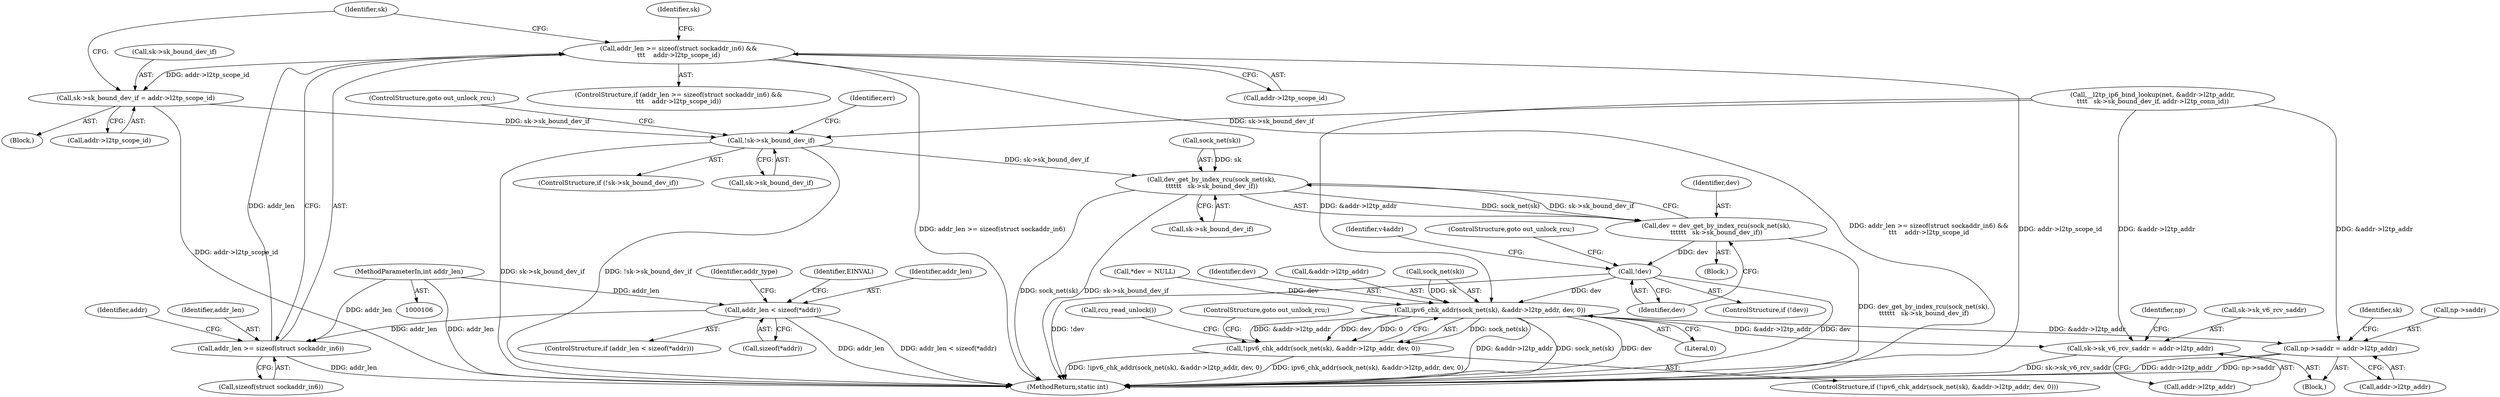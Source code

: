 digraph "0_linux_32c231164b762dddefa13af5a0101032c70b50ef_0@API" {
"1000236" [label="(Call,addr_len >= sizeof(struct sockaddr_in6) &&\n\t\t\t    addr->l2tp_scope_id)"];
"1000237" [label="(Call,addr_len >= sizeof(struct sockaddr_in6))"];
"1000148" [label="(Call,addr_len < sizeof(*addr))"];
"1000109" [label="(MethodParameterIn,int addr_len)"];
"1000245" [label="(Call,sk->sk_bound_dev_if = addr->l2tp_scope_id)"];
"1000253" [label="(Call,!sk->sk_bound_dev_if)"];
"1000264" [label="(Call,dev_get_by_index_rcu(sock_net(sk),\n\t\t\t\t\t\t   sk->sk_bound_dev_if))"];
"1000262" [label="(Call,dev = dev_get_by_index_rcu(sock_net(sk),\n\t\t\t\t\t\t   sk->sk_bound_dev_if))"];
"1000271" [label="(Call,!dev)"];
"1000283" [label="(Call,ipv6_chk_addr(sock_net(sk), &addr->l2tp_addr, dev, 0))"];
"1000282" [label="(Call,!ipv6_chk_addr(sock_net(sk), &addr->l2tp_addr, dev, 0))"];
"1000303" [label="(Call,sk->sk_v6_rcv_saddr = addr->l2tp_addr)"];
"1000310" [label="(Call,np->saddr = addr->l2tp_addr)"];
"1000246" [label="(Call,sk->sk_bound_dev_if)"];
"1000157" [label="(Identifier,addr_type)"];
"1000244" [label="(Block,)"];
"1000249" [label="(Call,addr->l2tp_scope_id)"];
"1000259" [label="(Identifier,err)"];
"1000281" [label="(ControlStructure,if (!ipv6_chk_addr(sock_net(sk), &addr->l2tp_addr, dev, 0)))"];
"1000320" [label="(Identifier,sk)"];
"1000272" [label="(Identifier,dev)"];
"1000283" [label="(Call,ipv6_chk_addr(sock_net(sk), &addr->l2tp_addr, dev, 0))"];
"1000237" [label="(Call,addr_len >= sizeof(struct sockaddr_in6))"];
"1000282" [label="(Call,!ipv6_chk_addr(sock_net(sk), &addr->l2tp_addr, dev, 0))"];
"1000314" [label="(Call,addr->l2tp_addr)"];
"1000110" [label="(Block,)"];
"1000235" [label="(ControlStructure,if (addr_len >= sizeof(struct sockaddr_in6) &&\n\t\t\t    addr->l2tp_scope_id))"];
"1000242" [label="(Identifier,addr)"];
"1000273" [label="(ControlStructure,goto out_unlock_rcu;)"];
"1000265" [label="(Call,sock_net(sk))"];
"1000155" [label="(Identifier,EINVAL)"];
"1000227" [label="(Call,*dev = NULL)"];
"1000267" [label="(Call,sk->sk_bound_dev_if)"];
"1000312" [label="(Identifier,np)"];
"1000253" [label="(Call,!sk->sk_bound_dev_if)"];
"1000284" [label="(Call,sock_net(sk))"];
"1000270" [label="(ControlStructure,if (!dev))"];
"1000150" [label="(Call,sizeof(*addr))"];
"1000254" [label="(Call,sk->sk_bound_dev_if)"];
"1000239" [label="(Call,sizeof(struct sockaddr_in6))"];
"1000257" [label="(ControlStructure,goto out_unlock_rcu;)"];
"1000147" [label="(ControlStructure,if (addr_len < sizeof(*addr)))"];
"1000311" [label="(Call,np->saddr)"];
"1000357" [label="(MethodReturn,static int)"];
"1000275" [label="(Identifier,v4addr)"];
"1000185" [label="(Call,__l2tp_ip6_bind_lookup(net, &addr->l2tp_addr,\n\t\t\t\t   sk->sk_bound_dev_if, addr->l2tp_conn_id))"];
"1000310" [label="(Call,np->saddr = addr->l2tp_addr)"];
"1000290" [label="(Identifier,dev)"];
"1000252" [label="(ControlStructure,if (!sk->sk_bound_dev_if))"];
"1000149" [label="(Identifier,addr_len)"];
"1000271" [label="(Call,!dev)"];
"1000292" [label="(ControlStructure,goto out_unlock_rcu;)"];
"1000238" [label="(Identifier,addr_len)"];
"1000303" [label="(Call,sk->sk_v6_rcv_saddr = addr->l2tp_addr)"];
"1000263" [label="(Identifier,dev)"];
"1000304" [label="(Call,sk->sk_v6_rcv_saddr)"];
"1000241" [label="(Call,addr->l2tp_scope_id)"];
"1000236" [label="(Call,addr_len >= sizeof(struct sockaddr_in6) &&\n\t\t\t    addr->l2tp_scope_id)"];
"1000247" [label="(Identifier,sk)"];
"1000234" [label="(Block,)"];
"1000307" [label="(Call,addr->l2tp_addr)"];
"1000148" [label="(Call,addr_len < sizeof(*addr))"];
"1000286" [label="(Call,&addr->l2tp_addr)"];
"1000255" [label="(Identifier,sk)"];
"1000264" [label="(Call,dev_get_by_index_rcu(sock_net(sk),\n\t\t\t\t\t\t   sk->sk_bound_dev_if))"];
"1000245" [label="(Call,sk->sk_bound_dev_if = addr->l2tp_scope_id)"];
"1000291" [label="(Literal,0)"];
"1000109" [label="(MethodParameterIn,int addr_len)"];
"1000262" [label="(Call,dev = dev_get_by_index_rcu(sock_net(sk),\n\t\t\t\t\t\t   sk->sk_bound_dev_if))"];
"1000293" [label="(Call,rcu_read_unlock())"];
"1000236" -> "1000235"  [label="AST: "];
"1000236" -> "1000237"  [label="CFG: "];
"1000236" -> "1000241"  [label="CFG: "];
"1000237" -> "1000236"  [label="AST: "];
"1000241" -> "1000236"  [label="AST: "];
"1000247" -> "1000236"  [label="CFG: "];
"1000255" -> "1000236"  [label="CFG: "];
"1000236" -> "1000357"  [label="DDG: addr_len >= sizeof(struct sockaddr_in6)"];
"1000236" -> "1000357"  [label="DDG: addr_len >= sizeof(struct sockaddr_in6) &&\n\t\t\t    addr->l2tp_scope_id"];
"1000236" -> "1000357"  [label="DDG: addr->l2tp_scope_id"];
"1000237" -> "1000236"  [label="DDG: addr_len"];
"1000236" -> "1000245"  [label="DDG: addr->l2tp_scope_id"];
"1000237" -> "1000239"  [label="CFG: "];
"1000238" -> "1000237"  [label="AST: "];
"1000239" -> "1000237"  [label="AST: "];
"1000242" -> "1000237"  [label="CFG: "];
"1000237" -> "1000357"  [label="DDG: addr_len"];
"1000148" -> "1000237"  [label="DDG: addr_len"];
"1000109" -> "1000237"  [label="DDG: addr_len"];
"1000148" -> "1000147"  [label="AST: "];
"1000148" -> "1000150"  [label="CFG: "];
"1000149" -> "1000148"  [label="AST: "];
"1000150" -> "1000148"  [label="AST: "];
"1000155" -> "1000148"  [label="CFG: "];
"1000157" -> "1000148"  [label="CFG: "];
"1000148" -> "1000357"  [label="DDG: addr_len"];
"1000148" -> "1000357"  [label="DDG: addr_len < sizeof(*addr)"];
"1000109" -> "1000148"  [label="DDG: addr_len"];
"1000109" -> "1000106"  [label="AST: "];
"1000109" -> "1000357"  [label="DDG: addr_len"];
"1000245" -> "1000244"  [label="AST: "];
"1000245" -> "1000249"  [label="CFG: "];
"1000246" -> "1000245"  [label="AST: "];
"1000249" -> "1000245"  [label="AST: "];
"1000255" -> "1000245"  [label="CFG: "];
"1000245" -> "1000357"  [label="DDG: addr->l2tp_scope_id"];
"1000245" -> "1000253"  [label="DDG: sk->sk_bound_dev_if"];
"1000253" -> "1000252"  [label="AST: "];
"1000253" -> "1000254"  [label="CFG: "];
"1000254" -> "1000253"  [label="AST: "];
"1000257" -> "1000253"  [label="CFG: "];
"1000259" -> "1000253"  [label="CFG: "];
"1000253" -> "1000357"  [label="DDG: !sk->sk_bound_dev_if"];
"1000253" -> "1000357"  [label="DDG: sk->sk_bound_dev_if"];
"1000185" -> "1000253"  [label="DDG: sk->sk_bound_dev_if"];
"1000253" -> "1000264"  [label="DDG: sk->sk_bound_dev_if"];
"1000264" -> "1000262"  [label="AST: "];
"1000264" -> "1000267"  [label="CFG: "];
"1000265" -> "1000264"  [label="AST: "];
"1000267" -> "1000264"  [label="AST: "];
"1000262" -> "1000264"  [label="CFG: "];
"1000264" -> "1000357"  [label="DDG: sock_net(sk)"];
"1000264" -> "1000357"  [label="DDG: sk->sk_bound_dev_if"];
"1000264" -> "1000262"  [label="DDG: sock_net(sk)"];
"1000264" -> "1000262"  [label="DDG: sk->sk_bound_dev_if"];
"1000265" -> "1000264"  [label="DDG: sk"];
"1000262" -> "1000234"  [label="AST: "];
"1000263" -> "1000262"  [label="AST: "];
"1000272" -> "1000262"  [label="CFG: "];
"1000262" -> "1000357"  [label="DDG: dev_get_by_index_rcu(sock_net(sk),\n\t\t\t\t\t\t   sk->sk_bound_dev_if)"];
"1000262" -> "1000271"  [label="DDG: dev"];
"1000271" -> "1000270"  [label="AST: "];
"1000271" -> "1000272"  [label="CFG: "];
"1000272" -> "1000271"  [label="AST: "];
"1000273" -> "1000271"  [label="CFG: "];
"1000275" -> "1000271"  [label="CFG: "];
"1000271" -> "1000357"  [label="DDG: dev"];
"1000271" -> "1000357"  [label="DDG: !dev"];
"1000271" -> "1000283"  [label="DDG: dev"];
"1000283" -> "1000282"  [label="AST: "];
"1000283" -> "1000291"  [label="CFG: "];
"1000284" -> "1000283"  [label="AST: "];
"1000286" -> "1000283"  [label="AST: "];
"1000290" -> "1000283"  [label="AST: "];
"1000291" -> "1000283"  [label="AST: "];
"1000282" -> "1000283"  [label="CFG: "];
"1000283" -> "1000357"  [label="DDG: &addr->l2tp_addr"];
"1000283" -> "1000357"  [label="DDG: sock_net(sk)"];
"1000283" -> "1000357"  [label="DDG: dev"];
"1000283" -> "1000282"  [label="DDG: sock_net(sk)"];
"1000283" -> "1000282"  [label="DDG: &addr->l2tp_addr"];
"1000283" -> "1000282"  [label="DDG: dev"];
"1000283" -> "1000282"  [label="DDG: 0"];
"1000284" -> "1000283"  [label="DDG: sk"];
"1000185" -> "1000283"  [label="DDG: &addr->l2tp_addr"];
"1000227" -> "1000283"  [label="DDG: dev"];
"1000283" -> "1000303"  [label="DDG: &addr->l2tp_addr"];
"1000283" -> "1000310"  [label="DDG: &addr->l2tp_addr"];
"1000282" -> "1000281"  [label="AST: "];
"1000292" -> "1000282"  [label="CFG: "];
"1000293" -> "1000282"  [label="CFG: "];
"1000282" -> "1000357"  [label="DDG: !ipv6_chk_addr(sock_net(sk), &addr->l2tp_addr, dev, 0)"];
"1000282" -> "1000357"  [label="DDG: ipv6_chk_addr(sock_net(sk), &addr->l2tp_addr, dev, 0)"];
"1000303" -> "1000110"  [label="AST: "];
"1000303" -> "1000307"  [label="CFG: "];
"1000304" -> "1000303"  [label="AST: "];
"1000307" -> "1000303"  [label="AST: "];
"1000312" -> "1000303"  [label="CFG: "];
"1000303" -> "1000357"  [label="DDG: sk->sk_v6_rcv_saddr"];
"1000185" -> "1000303"  [label="DDG: &addr->l2tp_addr"];
"1000310" -> "1000110"  [label="AST: "];
"1000310" -> "1000314"  [label="CFG: "];
"1000311" -> "1000310"  [label="AST: "];
"1000314" -> "1000310"  [label="AST: "];
"1000320" -> "1000310"  [label="CFG: "];
"1000310" -> "1000357"  [label="DDG: np->saddr"];
"1000310" -> "1000357"  [label="DDG: addr->l2tp_addr"];
"1000185" -> "1000310"  [label="DDG: &addr->l2tp_addr"];
}

